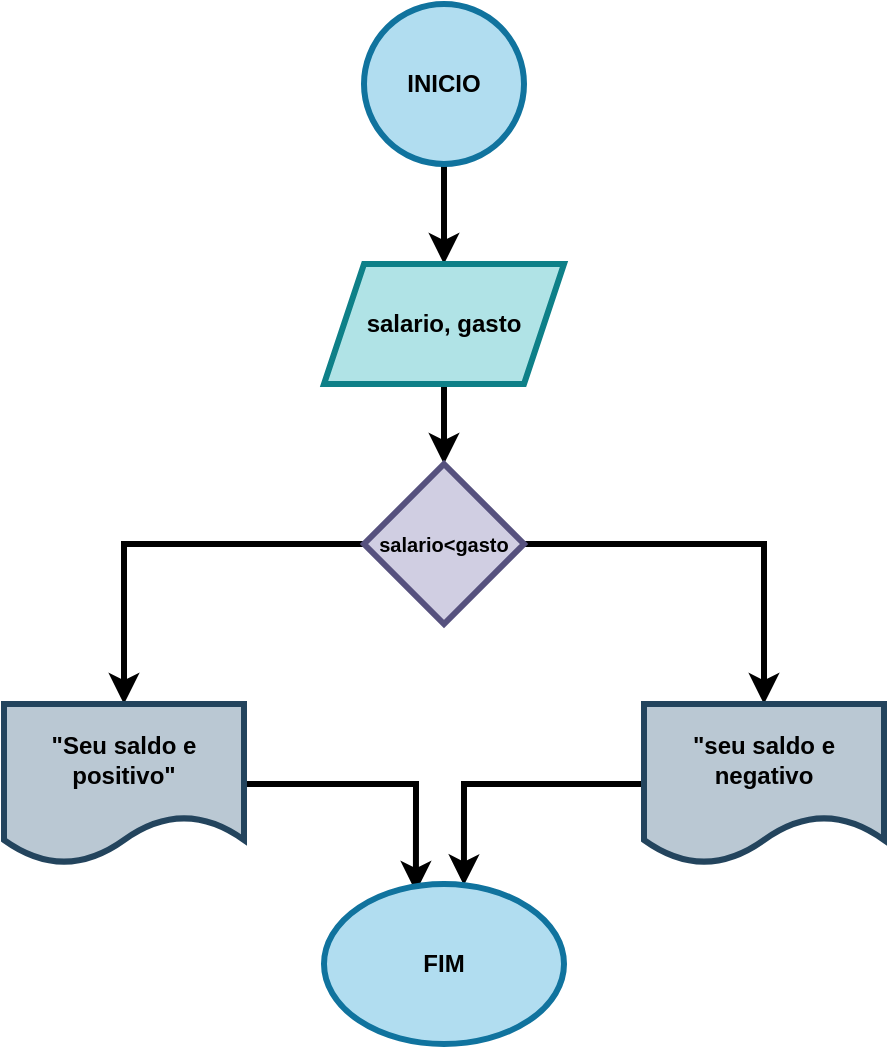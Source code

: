 <mxfile version="21.3.2" type="google">
  <diagram name="Página-1" id="fNYn8s-YT7UlgeS0jaIf">
    <mxGraphModel grid="1" page="1" gridSize="10" guides="1" tooltips="1" connect="1" arrows="1" fold="1" pageScale="1" pageWidth="827" pageHeight="1169" math="0" shadow="0">
      <root>
        <mxCell id="0" />
        <mxCell id="1" parent="0" />
        <mxCell id="4lG1aH9SxtIHgWfeeq3n-3" value="" style="edgeStyle=orthogonalEdgeStyle;rounded=0;orthogonalLoop=1;jettySize=auto;html=1;strokeWidth=3;fontStyle=1" edge="1" parent="1" source="4lG1aH9SxtIHgWfeeq3n-1" target="4lG1aH9SxtIHgWfeeq3n-2">
          <mxGeometry relative="1" as="geometry" />
        </mxCell>
        <mxCell id="4lG1aH9SxtIHgWfeeq3n-1" value="INICIO" style="ellipse;whiteSpace=wrap;html=1;aspect=fixed;strokeWidth=3;fontStyle=1;fillColor=#b1ddf0;strokeColor=#10739e;" vertex="1" parent="1">
          <mxGeometry x="360" y="10" width="80" height="80" as="geometry" />
        </mxCell>
        <mxCell id="4lG1aH9SxtIHgWfeeq3n-5" value="" style="edgeStyle=orthogonalEdgeStyle;rounded=0;orthogonalLoop=1;jettySize=auto;html=1;strokeWidth=3;fontStyle=1" edge="1" parent="1" source="4lG1aH9SxtIHgWfeeq3n-2" target="4lG1aH9SxtIHgWfeeq3n-4">
          <mxGeometry relative="1" as="geometry" />
        </mxCell>
        <mxCell id="4lG1aH9SxtIHgWfeeq3n-2" value="salario, gasto" style="shape=parallelogram;perimeter=parallelogramPerimeter;whiteSpace=wrap;html=1;fixedSize=1;strokeWidth=3;fontStyle=1;fillColor=#b0e3e6;strokeColor=#0e8088;" vertex="1" parent="1">
          <mxGeometry x="340" y="140" width="120" height="60" as="geometry" />
        </mxCell>
        <mxCell id="4lG1aH9SxtIHgWfeeq3n-7" value="" style="edgeStyle=orthogonalEdgeStyle;rounded=0;orthogonalLoop=1;jettySize=auto;html=1;strokeWidth=3;fontStyle=1" edge="1" parent="1" source="4lG1aH9SxtIHgWfeeq3n-4" target="4lG1aH9SxtIHgWfeeq3n-6">
          <mxGeometry relative="1" as="geometry" />
        </mxCell>
        <mxCell id="4lG1aH9SxtIHgWfeeq3n-9" value="" style="edgeStyle=orthogonalEdgeStyle;rounded=0;orthogonalLoop=1;jettySize=auto;html=1;strokeWidth=3;fontStyle=1" edge="1" parent="1" source="4lG1aH9SxtIHgWfeeq3n-4" target="4lG1aH9SxtIHgWfeeq3n-8">
          <mxGeometry relative="1" as="geometry" />
        </mxCell>
        <mxCell id="4lG1aH9SxtIHgWfeeq3n-4" value="&lt;font style=&quot;font-size: 10px;&quot;&gt;salario&amp;lt;gasto&lt;/font&gt;" style="rhombus;whiteSpace=wrap;html=1;strokeWidth=3;fontStyle=1;fillColor=#d0cee2;strokeColor=#56517e;" vertex="1" parent="1">
          <mxGeometry x="360" y="240" width="80" height="80" as="geometry" />
        </mxCell>
        <mxCell id="4lG1aH9SxtIHgWfeeq3n-11" style="edgeStyle=orthogonalEdgeStyle;rounded=0;orthogonalLoop=1;jettySize=auto;html=1;entryX=0.383;entryY=0.05;entryDx=0;entryDy=0;entryPerimeter=0;strokeWidth=3;fontStyle=1" edge="1" parent="1" source="4lG1aH9SxtIHgWfeeq3n-6" target="4lG1aH9SxtIHgWfeeq3n-10">
          <mxGeometry relative="1" as="geometry" />
        </mxCell>
        <mxCell id="4lG1aH9SxtIHgWfeeq3n-6" value="&quot;Seu saldo e positivo&quot;" style="shape=document;whiteSpace=wrap;html=1;boundedLbl=1;strokeWidth=3;fontStyle=1;fillColor=#bac8d3;strokeColor=#23445d;" vertex="1" parent="1">
          <mxGeometry x="180" y="360" width="120" height="80" as="geometry" />
        </mxCell>
        <mxCell id="4lG1aH9SxtIHgWfeeq3n-13" style="edgeStyle=orthogonalEdgeStyle;rounded=0;orthogonalLoop=1;jettySize=auto;html=1;entryX=0.583;entryY=0.008;entryDx=0;entryDy=0;entryPerimeter=0;fontStyle=1;strokeWidth=3;" edge="1" parent="1" source="4lG1aH9SxtIHgWfeeq3n-8" target="4lG1aH9SxtIHgWfeeq3n-10">
          <mxGeometry relative="1" as="geometry" />
        </mxCell>
        <mxCell id="4lG1aH9SxtIHgWfeeq3n-8" value="&quot;seu saldo e negativo" style="shape=document;whiteSpace=wrap;html=1;boundedLbl=1;strokeWidth=3;fontStyle=1;fillColor=#bac8d3;strokeColor=#23445d;" vertex="1" parent="1">
          <mxGeometry x="500" y="360" width="120" height="80" as="geometry" />
        </mxCell>
        <mxCell id="4lG1aH9SxtIHgWfeeq3n-10" value="FIM" style="ellipse;whiteSpace=wrap;html=1;strokeWidth=3;fontStyle=1;fillColor=#b1ddf0;strokeColor=#10739e;" vertex="1" parent="1">
          <mxGeometry x="340" y="450" width="120" height="80" as="geometry" />
        </mxCell>
      </root>
    </mxGraphModel>
  </diagram>
</mxfile>
